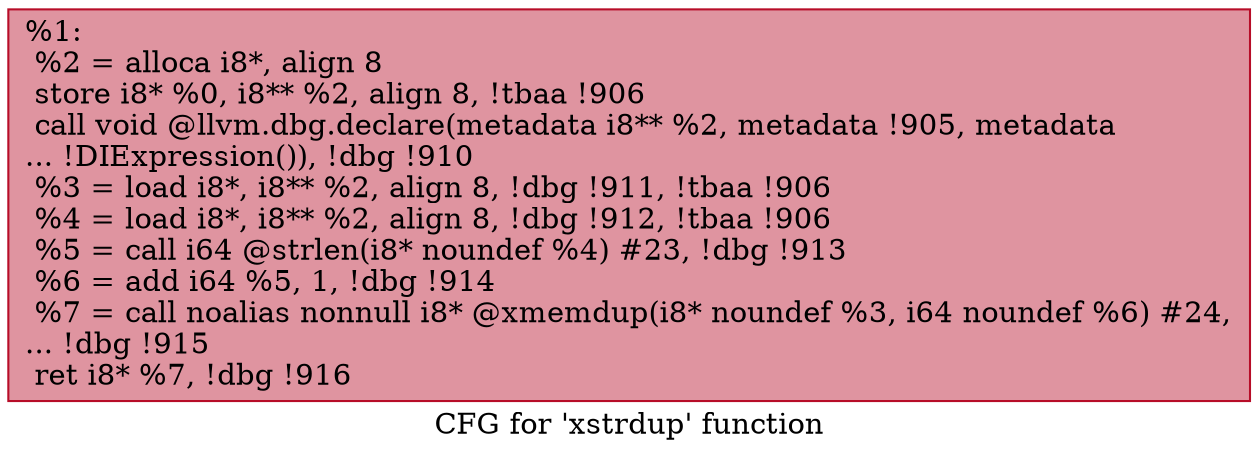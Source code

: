 digraph "CFG for 'xstrdup' function" {
	label="CFG for 'xstrdup' function";

	Node0x15fda80 [shape=record,color="#b70d28ff", style=filled, fillcolor="#b70d2870",label="{%1:\l  %2 = alloca i8*, align 8\l  store i8* %0, i8** %2, align 8, !tbaa !906\l  call void @llvm.dbg.declare(metadata i8** %2, metadata !905, metadata\l... !DIExpression()), !dbg !910\l  %3 = load i8*, i8** %2, align 8, !dbg !911, !tbaa !906\l  %4 = load i8*, i8** %2, align 8, !dbg !912, !tbaa !906\l  %5 = call i64 @strlen(i8* noundef %4) #23, !dbg !913\l  %6 = add i64 %5, 1, !dbg !914\l  %7 = call noalias nonnull i8* @xmemdup(i8* noundef %3, i64 noundef %6) #24,\l... !dbg !915\l  ret i8* %7, !dbg !916\l}"];
}

